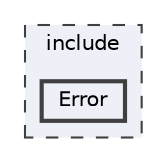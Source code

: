digraph "D:/Desenvolvimento/IsothermLib - Github/IsothermLib/include/Error"
{
 // LATEX_PDF_SIZE
  bgcolor="transparent";
  edge [fontname=Helvetica,fontsize=10,labelfontname=Helvetica,labelfontsize=10];
  node [fontname=Helvetica,fontsize=10,shape=box,height=0.2,width=0.4];
  compound=true
  subgraph clusterdir_dbbde0c145412e2fe2852ce43eb851e2 {
    graph [ bgcolor="#edf0f7", pencolor="grey25", label="include", fontname=Helvetica,fontsize=10 style="filled,dashed", URL="dir_dbbde0c145412e2fe2852ce43eb851e2.html",tooltip=""]
  dir_12620662c830b5d3ea2b9345377d08c8 [label="Error", fillcolor="#edf0f7", color="grey25", style="filled,bold", URL="dir_12620662c830b5d3ea2b9345377d08c8.html",tooltip=""];
  }
}
